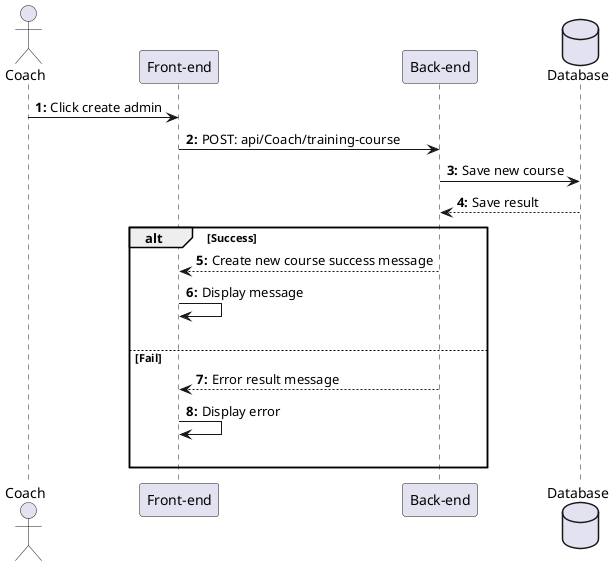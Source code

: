 @startuml CreateCourse
actor Coach as user
participant "Front-end" as client
participant "Back-end" as server 
database "Database" as db

autonumber "<b>0:"

user -> client : Click create admin
client -> server : POST: api/Coach/training-course
server -> db : Save new course
db --> server : Save result

alt Success
    server --> client : Create new course success message
    client -> client : Display message

    |||
else Fail
    server --> client : Error result message
    client -> client : Display error
    |||
end
@enduml